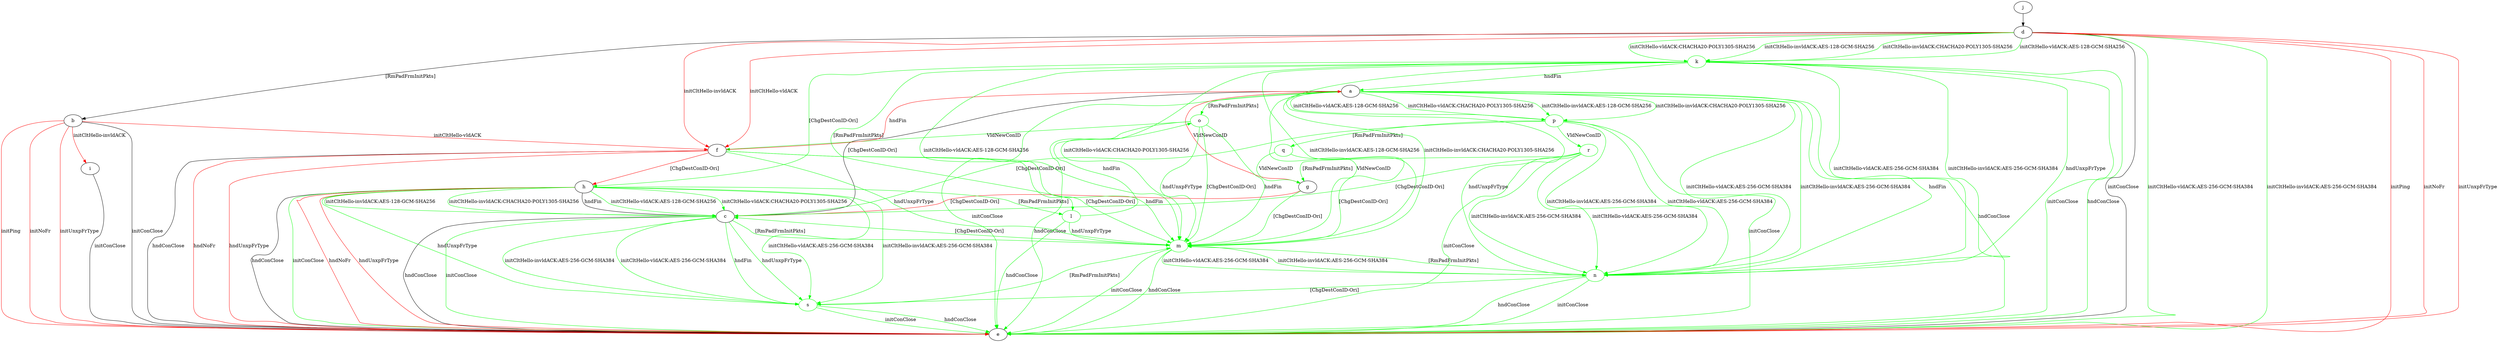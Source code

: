 digraph "" {
	a -> c	[key=0,
		label="[ChgDestConID-Ori] "];
	a -> e	[key=0,
		color=green,
		label="initConClose "];
	a -> e	[key=1,
		color=green,
		label="hndConClose "];
	a -> g	[key=0,
		color=red,
		label="VldNewConID "];
	m	[color=green];
	a -> m	[key=0,
		color=green,
		label="VldNewConID "];
	n	[color=green];
	a -> n	[key=0,
		color=green,
		label="initCltHello-vldACK:AES-256-GCM-SHA384 "];
	a -> n	[key=1,
		color=green,
		label="initCltHello-invldACK:AES-256-GCM-SHA384 "];
	a -> n	[key=2,
		color=green,
		label="hndFin "];
	a -> n	[key=3,
		color=green,
		label="hndUnxpFrType "];
	o	[color=green];
	a -> o	[key=0,
		color=green,
		label="[RmPadFrmInitPkts] "];
	p	[color=green];
	a -> p	[key=0,
		color=green,
		label="initCltHello-vldACK:AES-128-GCM-SHA256 "];
	a -> p	[key=1,
		color=green,
		label="initCltHello-vldACK:CHACHA20-POLY1305-SHA256 "];
	a -> p	[key=2,
		color=green,
		label="initCltHello-invldACK:AES-128-GCM-SHA256 "];
	a -> p	[key=3,
		color=green,
		label="initCltHello-invldACK:CHACHA20-POLY1305-SHA256 "];
	b -> e	[key=0,
		label="initConClose "];
	b -> e	[key=1,
		color=red,
		label="initPing "];
	b -> e	[key=2,
		color=red,
		label="initNoFr "];
	b -> e	[key=3,
		color=red,
		label="initUnxpFrType "];
	b -> f	[key=0,
		color=red,
		label="initCltHello-vldACK "];
	b -> i	[key=0,
		color=red,
		label="initCltHello-invldACK "];
	c -> e	[key=0,
		label="hndConClose "];
	c -> e	[key=1,
		color=green,
		label="initConClose "];
	c -> m	[key=0,
		color=green,
		label="[RmPadFrmInitPkts] "];
	s	[color=green];
	c -> s	[key=0,
		color=green,
		label="initCltHello-vldACK:AES-256-GCM-SHA384 "];
	c -> s	[key=1,
		color=green,
		label="initCltHello-invldACK:AES-256-GCM-SHA384 "];
	c -> s	[key=2,
		color=green,
		label="hndFin "];
	c -> s	[key=3,
		color=green,
		label="hndUnxpFrType "];
	d -> b	[key=0,
		label="[RmPadFrmInitPkts] "];
	d -> e	[key=0,
		label="initConClose "];
	d -> e	[key=1,
		color=green,
		label="initCltHello-vldACK:AES-256-GCM-SHA384 "];
	d -> e	[key=2,
		color=green,
		label="initCltHello-invldACK:AES-256-GCM-SHA384 "];
	d -> e	[key=3,
		color=red,
		label="initPing "];
	d -> e	[key=4,
		color=red,
		label="initNoFr "];
	d -> e	[key=5,
		color=red,
		label="initUnxpFrType "];
	d -> f	[key=0,
		color=red,
		label="initCltHello-vldACK "];
	d -> f	[key=1,
		color=red,
		label="initCltHello-invldACK "];
	k	[color=green];
	d -> k	[key=0,
		color=green,
		label="initCltHello-vldACK:AES-128-GCM-SHA256 "];
	d -> k	[key=1,
		color=green,
		label="initCltHello-vldACK:CHACHA20-POLY1305-SHA256 "];
	d -> k	[key=2,
		color=green,
		label="initCltHello-invldACK:AES-128-GCM-SHA256 "];
	d -> k	[key=3,
		color=green,
		label="initCltHello-invldACK:CHACHA20-POLY1305-SHA256 "];
	f -> a	[key=0,
		color=red,
		label="hndFin "];
	f -> e	[key=0,
		label="hndConClose "];
	f -> e	[key=1,
		color=red,
		label="hndNoFr "];
	f -> e	[key=2,
		color=red,
		label="hndUnxpFrType "];
	f -> h	[key=0,
		color=red,
		label="[ChgDestConID-Ori] "];
	f -> m	[key=0,
		color=green,
		label="hndFin "];
	f -> m	[key=1,
		color=green,
		label="hndUnxpFrType "];
	f -> m	[key=2,
		color=green,
		label="[ChgDestConID-Ori] "];
	g -> c	[key=0,
		color=red,
		label="[ChgDestConID-Ori] "];
	g -> m	[key=0,
		color=green,
		label="[ChgDestConID-Ori] "];
	h -> c	[key=0,
		label="hndFin "];
	h -> c	[key=1,
		color=green,
		label="initCltHello-vldACK:AES-128-GCM-SHA256 "];
	h -> c	[key=2,
		color=green,
		label="initCltHello-vldACK:CHACHA20-POLY1305-SHA256 "];
	h -> c	[key=3,
		color=green,
		label="initCltHello-invldACK:AES-128-GCM-SHA256 "];
	h -> c	[key=4,
		color=green,
		label="initCltHello-invldACK:CHACHA20-POLY1305-SHA256 "];
	h -> e	[key=0,
		label="hndConClose "];
	h -> e	[key=1,
		color=green,
		label="initConClose "];
	h -> e	[key=2,
		color=red,
		label="hndNoFr "];
	h -> e	[key=3,
		color=red,
		label="hndUnxpFrType "];
	l	[color=green];
	h -> l	[key=0,
		color=green,
		label="[RmPadFrmInitPkts] "];
	h -> s	[key=0,
		color=green,
		label="initCltHello-vldACK:AES-256-GCM-SHA384 "];
	h -> s	[key=1,
		color=green,
		label="initCltHello-invldACK:AES-256-GCM-SHA384 "];
	h -> s	[key=2,
		color=green,
		label="hndUnxpFrType "];
	i -> e	[key=0,
		label="initConClose "];
	j -> d	[key=0];
	k -> a	[key=0,
		color=green,
		label="hndFin "];
	k -> e	[key=0,
		color=green,
		label="initConClose "];
	k -> e	[key=1,
		color=green,
		label="hndConClose "];
	k -> h	[key=0,
		color=green,
		label="[ChgDestConID-Ori] "];
	k -> l	[key=0,
		color=green,
		label="[RmPadFrmInitPkts] "];
	k -> m	[key=0,
		color=green,
		label="initCltHello-vldACK:AES-128-GCM-SHA256 "];
	k -> m	[key=1,
		color=green,
		label="initCltHello-vldACK:CHACHA20-POLY1305-SHA256 "];
	k -> m	[key=2,
		color=green,
		label="initCltHello-invldACK:AES-128-GCM-SHA256 "];
	k -> m	[key=3,
		color=green,
		label="initCltHello-invldACK:CHACHA20-POLY1305-SHA256 "];
	k -> n	[key=0,
		color=green,
		label="initCltHello-vldACK:AES-256-GCM-SHA384 "];
	k -> n	[key=1,
		color=green,
		label="initCltHello-invldACK:AES-256-GCM-SHA384 "];
	k -> n	[key=2,
		color=green,
		label="hndUnxpFrType "];
	l -> e	[key=0,
		color=green,
		label="hndConClose "];
	l -> m	[key=0,
		color=green,
		label="hndUnxpFrType "];
	l -> o	[key=0,
		color=green,
		label="hndFin "];
	m -> c	[key=0,
		color=green,
		label="[ChgDestConID-Ori] "];
	m -> e	[key=0,
		color=green,
		label="initConClose "];
	m -> e	[key=1,
		color=green,
		label="hndConClose "];
	m -> n	[key=0,
		color=green,
		label="initCltHello-vldACK:AES-256-GCM-SHA384 "];
	m -> n	[key=1,
		color=green,
		label="initCltHello-invldACK:AES-256-GCM-SHA384 "];
	n -> e	[key=0,
		color=green,
		label="initConClose "];
	n -> e	[key=1,
		color=green,
		label="hndConClose "];
	n -> m	[key=0,
		color=green,
		label="[RmPadFrmInitPkts] "];
	n -> s	[key=0,
		color=green,
		label="[ChgDestConID-Ori] "];
	o -> e	[key=0,
		color=green,
		label="hndConClose "];
	o -> f	[key=0,
		color=green,
		label="VldNewConID "];
	o -> m	[key=0,
		color=green,
		label="hndFin "];
	o -> m	[key=1,
		color=green,
		label="hndUnxpFrType "];
	o -> m	[key=2,
		color=green,
		label="[ChgDestConID-Ori] "];
	p -> c	[key=0,
		color=green,
		label="[ChgDestConID-Ori] "];
	p -> e	[key=0,
		color=green,
		label="initConClose "];
	p -> n	[key=0,
		color=green,
		label="initCltHello-vldACK:AES-256-GCM-SHA384 "];
	p -> n	[key=1,
		color=green,
		label="initCltHello-invldACK:AES-256-GCM-SHA384 "];
	q	[color=green];
	p -> q	[key=0,
		color=green,
		label="[RmPadFrmInitPkts] "];
	r	[color=green];
	p -> r	[key=0,
		color=green,
		label="VldNewConID "];
	q -> g	[key=0,
		color=green,
		label="VldNewConID "];
	q -> m	[key=0,
		color=green,
		label="[ChgDestConID-Ori] "];
	r -> c	[key=0,
		color=green,
		label="[ChgDestConID-Ori] "];
	r -> e	[key=0,
		color=green,
		label="initConClose "];
	r -> g	[key=0,
		color=green,
		label="[RmPadFrmInitPkts] "];
	r -> n	[key=0,
		color=green,
		label="initCltHello-vldACK:AES-256-GCM-SHA384 "];
	r -> n	[key=1,
		color=green,
		label="initCltHello-invldACK:AES-256-GCM-SHA384 "];
	s -> e	[key=0,
		color=green,
		label="initConClose "];
	s -> e	[key=1,
		color=green,
		label="hndConClose "];
	s -> m	[key=0,
		color=green,
		label="[RmPadFrmInitPkts] "];
}
